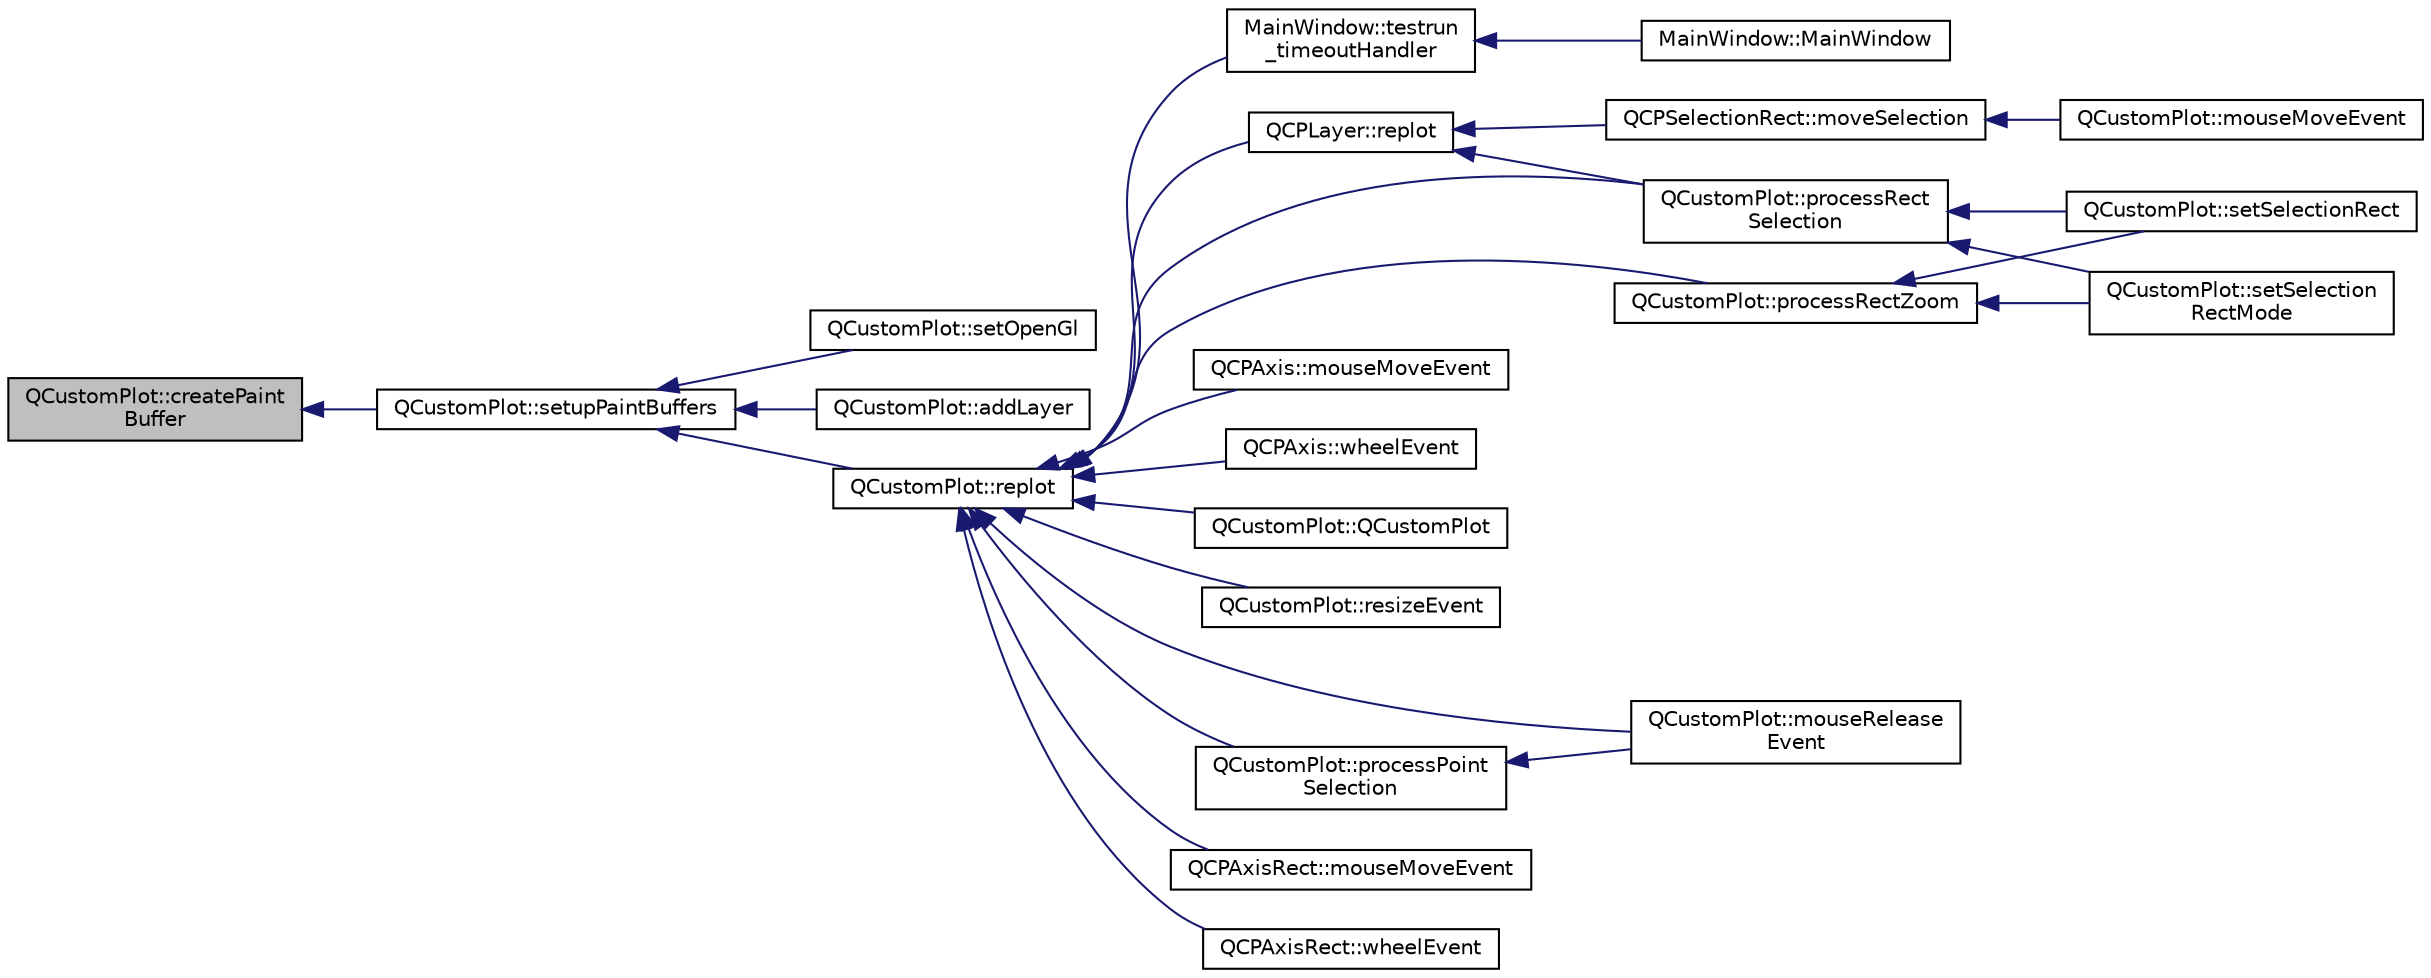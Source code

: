 digraph "QCustomPlot::createPaintBuffer"
{
  edge [fontname="Helvetica",fontsize="10",labelfontname="Helvetica",labelfontsize="10"];
  node [fontname="Helvetica",fontsize="10",shape=record];
  rankdir="LR";
  Node274 [label="QCustomPlot::createPaint\lBuffer",height=0.2,width=0.4,color="black", fillcolor="grey75", style="filled", fontcolor="black"];
  Node274 -> Node275 [dir="back",color="midnightblue",fontsize="10",style="solid",fontname="Helvetica"];
  Node275 [label="QCustomPlot::setupPaintBuffers",height=0.2,width=0.4,color="black", fillcolor="white", style="filled",URL="$class_q_custom_plot.html#a2685341f7242c3882f4cc5e379308d71"];
  Node275 -> Node276 [dir="back",color="midnightblue",fontsize="10",style="solid",fontname="Helvetica"];
  Node276 [label="QCustomPlot::setOpenGl",height=0.2,width=0.4,color="black", fillcolor="white", style="filled",URL="$class_q_custom_plot.html#a7db1adc09016329f3aef7c60da935789"];
  Node275 -> Node277 [dir="back",color="midnightblue",fontsize="10",style="solid",fontname="Helvetica"];
  Node277 [label="QCustomPlot::addLayer",height=0.2,width=0.4,color="black", fillcolor="white", style="filled",URL="$class_q_custom_plot.html#ad5255393df078448bb6ac83fa5db5f52"];
  Node275 -> Node278 [dir="back",color="midnightblue",fontsize="10",style="solid",fontname="Helvetica"];
  Node278 [label="QCustomPlot::replot",height=0.2,width=0.4,color="black", fillcolor="white", style="filled",URL="$class_q_custom_plot.html#aa4bfe7d70dbe67e81d877819b75ab9af"];
  Node278 -> Node279 [dir="back",color="midnightblue",fontsize="10",style="solid",fontname="Helvetica"];
  Node279 [label="MainWindow::testrun\l_timeoutHandler",height=0.2,width=0.4,color="black", fillcolor="white", style="filled",URL="$class_main_window.html#a9d9abd7a1b1373c715d72c2205088cd3",tooltip="Reakcja na timeout timera testowego. "];
  Node279 -> Node280 [dir="back",color="midnightblue",fontsize="10",style="solid",fontname="Helvetica"];
  Node280 [label="MainWindow::MainWindow",height=0.2,width=0.4,color="black", fillcolor="white", style="filled",URL="$class_main_window.html#a996c5a2b6f77944776856f08ec30858d",tooltip="Konstruktor parametryczny klasy MainWindow. "];
  Node278 -> Node281 [dir="back",color="midnightblue",fontsize="10",style="solid",fontname="Helvetica"];
  Node281 [label="QCPLayer::replot",height=0.2,width=0.4,color="black", fillcolor="white", style="filled",URL="$class_q_c_p_layer.html#adefd53b6db02f470151c416f42e37180"];
  Node281 -> Node282 [dir="back",color="midnightblue",fontsize="10",style="solid",fontname="Helvetica"];
  Node282 [label="QCPSelectionRect::moveSelection",height=0.2,width=0.4,color="black", fillcolor="white", style="filled",URL="$class_q_c_p_selection_rect.html#a95c3f1700be2a6d7bba0fe56ece5fbb1"];
  Node282 -> Node283 [dir="back",color="midnightblue",fontsize="10",style="solid",fontname="Helvetica"];
  Node283 [label="QCustomPlot::mouseMoveEvent",height=0.2,width=0.4,color="black", fillcolor="white", style="filled",URL="$class_q_custom_plot.html#ae7abdc93b26d2ad4632c1ab75ae5b46f"];
  Node281 -> Node284 [dir="back",color="midnightblue",fontsize="10",style="solid",fontname="Helvetica"];
  Node284 [label="QCustomPlot::processRect\lSelection",height=0.2,width=0.4,color="black", fillcolor="white", style="filled",URL="$class_q_custom_plot.html#ac10849411e1d0e858ea7f29c8ade364c"];
  Node284 -> Node285 [dir="back",color="midnightblue",fontsize="10",style="solid",fontname="Helvetica"];
  Node285 [label="QCustomPlot::setSelection\lRectMode",height=0.2,width=0.4,color="black", fillcolor="white", style="filled",URL="$class_q_custom_plot.html#a810ef958ebe84db661c7288b526c0deb"];
  Node284 -> Node286 [dir="back",color="midnightblue",fontsize="10",style="solid",fontname="Helvetica"];
  Node286 [label="QCustomPlot::setSelectionRect",height=0.2,width=0.4,color="black", fillcolor="white", style="filled",URL="$class_q_custom_plot.html#a0c09f96df15faa4799ad7051bb16cf33"];
  Node278 -> Node287 [dir="back",color="midnightblue",fontsize="10",style="solid",fontname="Helvetica"];
  Node287 [label="QCPAxis::mouseMoveEvent",height=0.2,width=0.4,color="black", fillcolor="white", style="filled",URL="$class_q_c_p_axis.html#a2a89a13440eec099fc2327c2672be0cd"];
  Node278 -> Node288 [dir="back",color="midnightblue",fontsize="10",style="solid",fontname="Helvetica"];
  Node288 [label="QCPAxis::wheelEvent",height=0.2,width=0.4,color="black", fillcolor="white", style="filled",URL="$class_q_c_p_axis.html#a71643d27524a843230b5ba68085b3d9b"];
  Node278 -> Node289 [dir="back",color="midnightblue",fontsize="10",style="solid",fontname="Helvetica"];
  Node289 [label="QCustomPlot::QCustomPlot",height=0.2,width=0.4,color="black", fillcolor="white", style="filled",URL="$class_q_custom_plot.html#a45b99626558651a6428b83972b0b34b8"];
  Node278 -> Node290 [dir="back",color="midnightblue",fontsize="10",style="solid",fontname="Helvetica"];
  Node290 [label="QCustomPlot::resizeEvent",height=0.2,width=0.4,color="black", fillcolor="white", style="filled",URL="$class_q_custom_plot.html#af5b69dc6a431562ecdd1d0718bcbdf70"];
  Node278 -> Node291 [dir="back",color="midnightblue",fontsize="10",style="solid",fontname="Helvetica"];
  Node291 [label="QCustomPlot::mouseRelease\lEvent",height=0.2,width=0.4,color="black", fillcolor="white", style="filled",URL="$class_q_custom_plot.html#adc24846f52199e5a9bc35c387a6ce68d"];
  Node278 -> Node284 [dir="back",color="midnightblue",fontsize="10",style="solid",fontname="Helvetica"];
  Node278 -> Node292 [dir="back",color="midnightblue",fontsize="10",style="solid",fontname="Helvetica"];
  Node292 [label="QCustomPlot::processRectZoom",height=0.2,width=0.4,color="black", fillcolor="white", style="filled",URL="$class_q_custom_plot.html#a5508a207dcc279f316142f96d984bba3"];
  Node292 -> Node285 [dir="back",color="midnightblue",fontsize="10",style="solid",fontname="Helvetica"];
  Node292 -> Node286 [dir="back",color="midnightblue",fontsize="10",style="solid",fontname="Helvetica"];
  Node278 -> Node293 [dir="back",color="midnightblue",fontsize="10",style="solid",fontname="Helvetica"];
  Node293 [label="QCustomPlot::processPoint\lSelection",height=0.2,width=0.4,color="black", fillcolor="white", style="filled",URL="$class_q_custom_plot.html#ac13c10fff6613e3e80e13c787b010838"];
  Node293 -> Node291 [dir="back",color="midnightblue",fontsize="10",style="solid",fontname="Helvetica"];
  Node278 -> Node294 [dir="back",color="midnightblue",fontsize="10",style="solid",fontname="Helvetica"];
  Node294 [label="QCPAxisRect::mouseMoveEvent",height=0.2,width=0.4,color="black", fillcolor="white", style="filled",URL="$class_q_c_p_axis_rect.html#a9cd27ad8c5cfb49aefd9dbb30def4beb"];
  Node278 -> Node295 [dir="back",color="midnightblue",fontsize="10",style="solid",fontname="Helvetica"];
  Node295 [label="QCPAxisRect::wheelEvent",height=0.2,width=0.4,color="black", fillcolor="white", style="filled",URL="$class_q_c_p_axis_rect.html#a93eeaa0c127d6d6fe8171b2455080262"];
}
